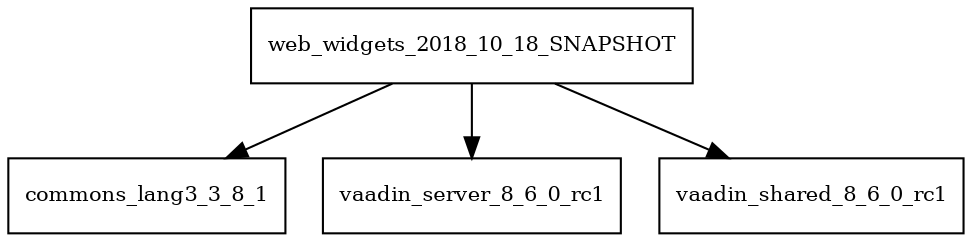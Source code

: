 digraph web_widgets_2018_10_18_SNAPSHOT_dependencies {
  node [shape = box, fontsize=10.0];
  web_widgets_2018_10_18_SNAPSHOT -> commons_lang3_3_8_1;
  web_widgets_2018_10_18_SNAPSHOT -> vaadin_server_8_6_0_rc1;
  web_widgets_2018_10_18_SNAPSHOT -> vaadin_shared_8_6_0_rc1;
}
